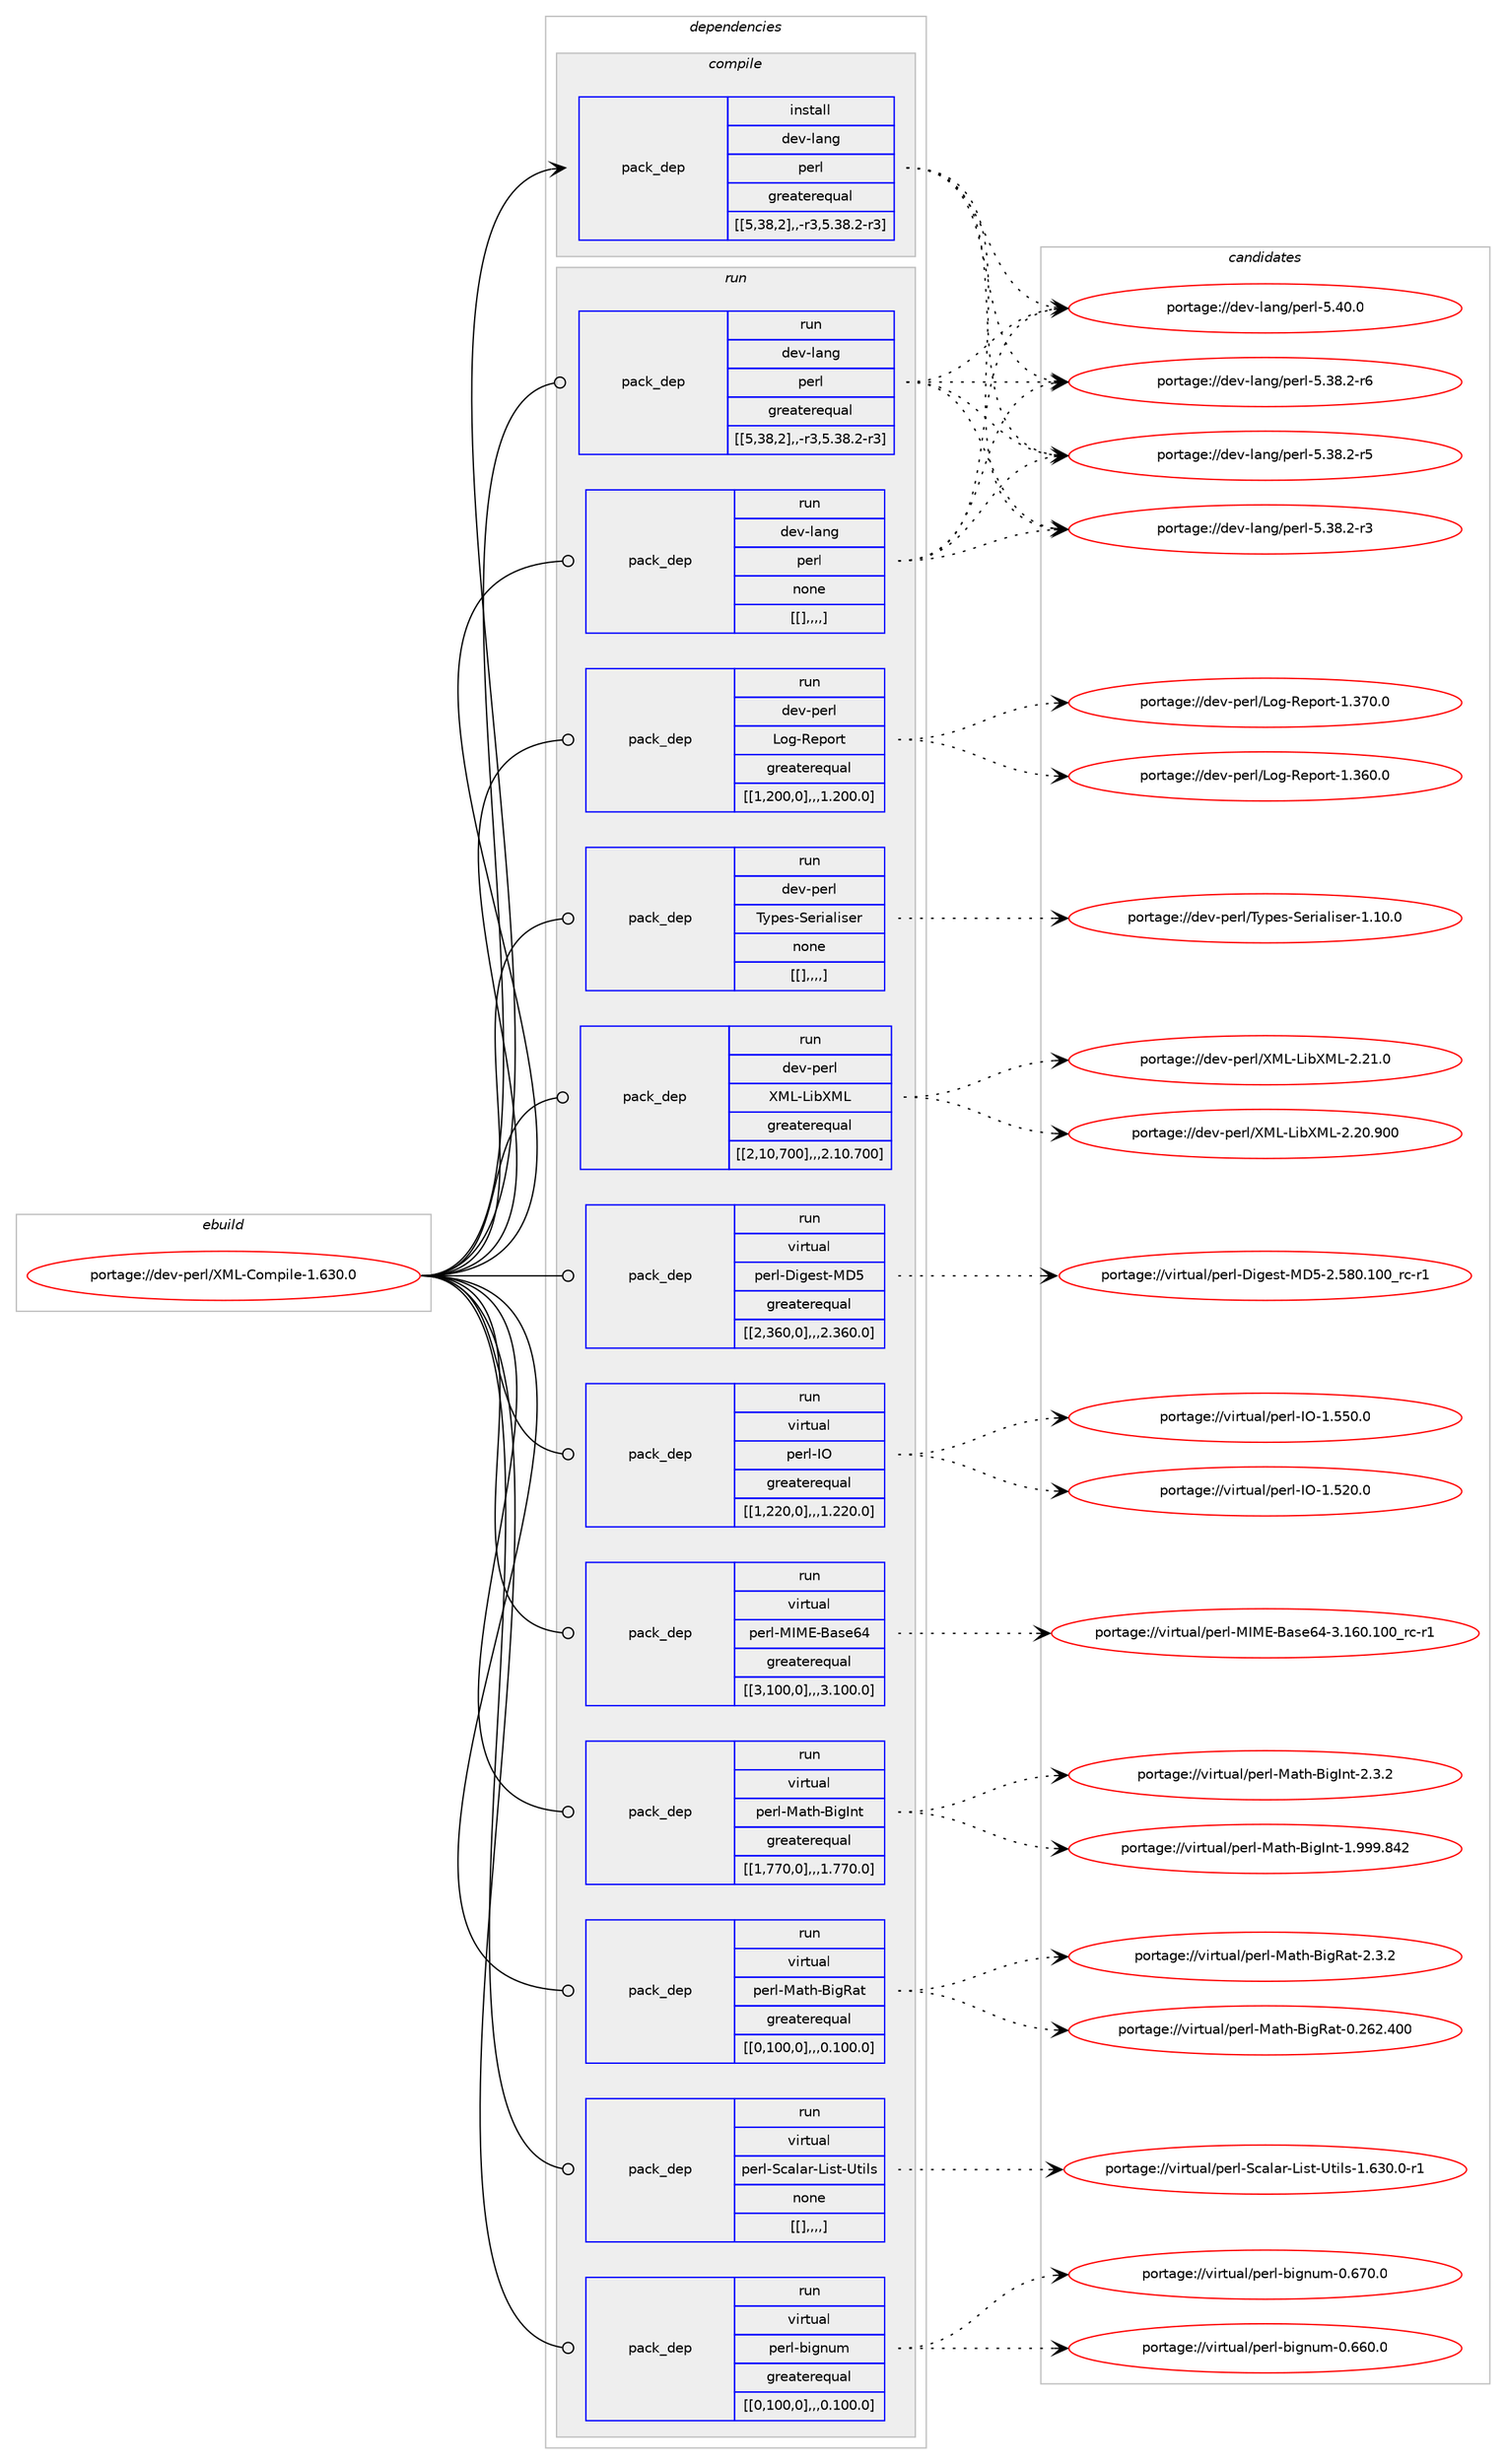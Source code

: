 digraph prolog {

# *************
# Graph options
# *************

newrank=true;
concentrate=true;
compound=true;
graph [rankdir=LR,fontname=Helvetica,fontsize=10,ranksep=1.5];#, ranksep=2.5, nodesep=0.2];
edge  [arrowhead=vee];
node  [fontname=Helvetica,fontsize=10];

# **********
# The ebuild
# **********

subgraph cluster_leftcol {
color=gray;
label=<<i>ebuild</i>>;
id [label="portage://dev-perl/XML-Compile-1.630.0", color=red, width=4, href="../dev-perl/XML-Compile-1.630.0.svg"];
}

# ****************
# The dependencies
# ****************

subgraph cluster_midcol {
color=gray;
label=<<i>dependencies</i>>;
subgraph cluster_compile {
fillcolor="#eeeeee";
style=filled;
label=<<i>compile</i>>;
subgraph pack107910 {
dependency139723 [label=<<TABLE BORDER="0" CELLBORDER="1" CELLSPACING="0" CELLPADDING="4" WIDTH="220"><TR><TD ROWSPAN="6" CELLPADDING="30">pack_dep</TD></TR><TR><TD WIDTH="110">install</TD></TR><TR><TD>dev-lang</TD></TR><TR><TD>perl</TD></TR><TR><TD>greaterequal</TD></TR><TR><TD>[[5,38,2],,-r3,5.38.2-r3]</TD></TR></TABLE>>, shape=none, color=blue];
}
id:e -> dependency139723:w [weight=20,style="solid",arrowhead="vee"];
}
subgraph cluster_compileandrun {
fillcolor="#eeeeee";
style=filled;
label=<<i>compile and run</i>>;
}
subgraph cluster_run {
fillcolor="#eeeeee";
style=filled;
label=<<i>run</i>>;
subgraph pack107911 {
dependency139724 [label=<<TABLE BORDER="0" CELLBORDER="1" CELLSPACING="0" CELLPADDING="4" WIDTH="220"><TR><TD ROWSPAN="6" CELLPADDING="30">pack_dep</TD></TR><TR><TD WIDTH="110">run</TD></TR><TR><TD>dev-lang</TD></TR><TR><TD>perl</TD></TR><TR><TD>greaterequal</TD></TR><TR><TD>[[5,38,2],,-r3,5.38.2-r3]</TD></TR></TABLE>>, shape=none, color=blue];
}
id:e -> dependency139724:w [weight=20,style="solid",arrowhead="odot"];
subgraph pack107912 {
dependency139725 [label=<<TABLE BORDER="0" CELLBORDER="1" CELLSPACING="0" CELLPADDING="4" WIDTH="220"><TR><TD ROWSPAN="6" CELLPADDING="30">pack_dep</TD></TR><TR><TD WIDTH="110">run</TD></TR><TR><TD>dev-lang</TD></TR><TR><TD>perl</TD></TR><TR><TD>none</TD></TR><TR><TD>[[],,,,]</TD></TR></TABLE>>, shape=none, color=blue];
}
id:e -> dependency139725:w [weight=20,style="solid",arrowhead="odot"];
subgraph pack107913 {
dependency139726 [label=<<TABLE BORDER="0" CELLBORDER="1" CELLSPACING="0" CELLPADDING="4" WIDTH="220"><TR><TD ROWSPAN="6" CELLPADDING="30">pack_dep</TD></TR><TR><TD WIDTH="110">run</TD></TR><TR><TD>dev-perl</TD></TR><TR><TD>Log-Report</TD></TR><TR><TD>greaterequal</TD></TR><TR><TD>[[1,200,0],,,1.200.0]</TD></TR></TABLE>>, shape=none, color=blue];
}
id:e -> dependency139726:w [weight=20,style="solid",arrowhead="odot"];
subgraph pack107914 {
dependency139727 [label=<<TABLE BORDER="0" CELLBORDER="1" CELLSPACING="0" CELLPADDING="4" WIDTH="220"><TR><TD ROWSPAN="6" CELLPADDING="30">pack_dep</TD></TR><TR><TD WIDTH="110">run</TD></TR><TR><TD>dev-perl</TD></TR><TR><TD>Types-Serialiser</TD></TR><TR><TD>none</TD></TR><TR><TD>[[],,,,]</TD></TR></TABLE>>, shape=none, color=blue];
}
id:e -> dependency139727:w [weight=20,style="solid",arrowhead="odot"];
subgraph pack107915 {
dependency139728 [label=<<TABLE BORDER="0" CELLBORDER="1" CELLSPACING="0" CELLPADDING="4" WIDTH="220"><TR><TD ROWSPAN="6" CELLPADDING="30">pack_dep</TD></TR><TR><TD WIDTH="110">run</TD></TR><TR><TD>dev-perl</TD></TR><TR><TD>XML-LibXML</TD></TR><TR><TD>greaterequal</TD></TR><TR><TD>[[2,10,700],,,2.10.700]</TD></TR></TABLE>>, shape=none, color=blue];
}
id:e -> dependency139728:w [weight=20,style="solid",arrowhead="odot"];
subgraph pack107916 {
dependency139729 [label=<<TABLE BORDER="0" CELLBORDER="1" CELLSPACING="0" CELLPADDING="4" WIDTH="220"><TR><TD ROWSPAN="6" CELLPADDING="30">pack_dep</TD></TR><TR><TD WIDTH="110">run</TD></TR><TR><TD>virtual</TD></TR><TR><TD>perl-Digest-MD5</TD></TR><TR><TD>greaterequal</TD></TR><TR><TD>[[2,360,0],,,2.360.0]</TD></TR></TABLE>>, shape=none, color=blue];
}
id:e -> dependency139729:w [weight=20,style="solid",arrowhead="odot"];
subgraph pack107917 {
dependency139730 [label=<<TABLE BORDER="0" CELLBORDER="1" CELLSPACING="0" CELLPADDING="4" WIDTH="220"><TR><TD ROWSPAN="6" CELLPADDING="30">pack_dep</TD></TR><TR><TD WIDTH="110">run</TD></TR><TR><TD>virtual</TD></TR><TR><TD>perl-IO</TD></TR><TR><TD>greaterequal</TD></TR><TR><TD>[[1,220,0],,,1.220.0]</TD></TR></TABLE>>, shape=none, color=blue];
}
id:e -> dependency139730:w [weight=20,style="solid",arrowhead="odot"];
subgraph pack107918 {
dependency139731 [label=<<TABLE BORDER="0" CELLBORDER="1" CELLSPACING="0" CELLPADDING="4" WIDTH="220"><TR><TD ROWSPAN="6" CELLPADDING="30">pack_dep</TD></TR><TR><TD WIDTH="110">run</TD></TR><TR><TD>virtual</TD></TR><TR><TD>perl-MIME-Base64</TD></TR><TR><TD>greaterequal</TD></TR><TR><TD>[[3,100,0],,,3.100.0]</TD></TR></TABLE>>, shape=none, color=blue];
}
id:e -> dependency139731:w [weight=20,style="solid",arrowhead="odot"];
subgraph pack107919 {
dependency139732 [label=<<TABLE BORDER="0" CELLBORDER="1" CELLSPACING="0" CELLPADDING="4" WIDTH="220"><TR><TD ROWSPAN="6" CELLPADDING="30">pack_dep</TD></TR><TR><TD WIDTH="110">run</TD></TR><TR><TD>virtual</TD></TR><TR><TD>perl-Math-BigInt</TD></TR><TR><TD>greaterequal</TD></TR><TR><TD>[[1,770,0],,,1.770.0]</TD></TR></TABLE>>, shape=none, color=blue];
}
id:e -> dependency139732:w [weight=20,style="solid",arrowhead="odot"];
subgraph pack107920 {
dependency139733 [label=<<TABLE BORDER="0" CELLBORDER="1" CELLSPACING="0" CELLPADDING="4" WIDTH="220"><TR><TD ROWSPAN="6" CELLPADDING="30">pack_dep</TD></TR><TR><TD WIDTH="110">run</TD></TR><TR><TD>virtual</TD></TR><TR><TD>perl-Math-BigRat</TD></TR><TR><TD>greaterequal</TD></TR><TR><TD>[[0,100,0],,,0.100.0]</TD></TR></TABLE>>, shape=none, color=blue];
}
id:e -> dependency139733:w [weight=20,style="solid",arrowhead="odot"];
subgraph pack107921 {
dependency139734 [label=<<TABLE BORDER="0" CELLBORDER="1" CELLSPACING="0" CELLPADDING="4" WIDTH="220"><TR><TD ROWSPAN="6" CELLPADDING="30">pack_dep</TD></TR><TR><TD WIDTH="110">run</TD></TR><TR><TD>virtual</TD></TR><TR><TD>perl-Scalar-List-Utils</TD></TR><TR><TD>none</TD></TR><TR><TD>[[],,,,]</TD></TR></TABLE>>, shape=none, color=blue];
}
id:e -> dependency139734:w [weight=20,style="solid",arrowhead="odot"];
subgraph pack107922 {
dependency139735 [label=<<TABLE BORDER="0" CELLBORDER="1" CELLSPACING="0" CELLPADDING="4" WIDTH="220"><TR><TD ROWSPAN="6" CELLPADDING="30">pack_dep</TD></TR><TR><TD WIDTH="110">run</TD></TR><TR><TD>virtual</TD></TR><TR><TD>perl-bignum</TD></TR><TR><TD>greaterequal</TD></TR><TR><TD>[[0,100,0],,,0.100.0]</TD></TR></TABLE>>, shape=none, color=blue];
}
id:e -> dependency139735:w [weight=20,style="solid",arrowhead="odot"];
}
}

# **************
# The candidates
# **************

subgraph cluster_choices {
rank=same;
color=gray;
label=<<i>candidates</i>>;

subgraph choice107910 {
color=black;
nodesep=1;
choice10010111845108971101034711210111410845534652484648 [label="portage://dev-lang/perl-5.40.0", color=red, width=4,href="../dev-lang/perl-5.40.0.svg"];
choice100101118451089711010347112101114108455346515646504511454 [label="portage://dev-lang/perl-5.38.2-r6", color=red, width=4,href="../dev-lang/perl-5.38.2-r6.svg"];
choice100101118451089711010347112101114108455346515646504511453 [label="portage://dev-lang/perl-5.38.2-r5", color=red, width=4,href="../dev-lang/perl-5.38.2-r5.svg"];
choice100101118451089711010347112101114108455346515646504511451 [label="portage://dev-lang/perl-5.38.2-r3", color=red, width=4,href="../dev-lang/perl-5.38.2-r3.svg"];
dependency139723:e -> choice10010111845108971101034711210111410845534652484648:w [style=dotted,weight="100"];
dependency139723:e -> choice100101118451089711010347112101114108455346515646504511454:w [style=dotted,weight="100"];
dependency139723:e -> choice100101118451089711010347112101114108455346515646504511453:w [style=dotted,weight="100"];
dependency139723:e -> choice100101118451089711010347112101114108455346515646504511451:w [style=dotted,weight="100"];
}
subgraph choice107911 {
color=black;
nodesep=1;
choice10010111845108971101034711210111410845534652484648 [label="portage://dev-lang/perl-5.40.0", color=red, width=4,href="../dev-lang/perl-5.40.0.svg"];
choice100101118451089711010347112101114108455346515646504511454 [label="portage://dev-lang/perl-5.38.2-r6", color=red, width=4,href="../dev-lang/perl-5.38.2-r6.svg"];
choice100101118451089711010347112101114108455346515646504511453 [label="portage://dev-lang/perl-5.38.2-r5", color=red, width=4,href="../dev-lang/perl-5.38.2-r5.svg"];
choice100101118451089711010347112101114108455346515646504511451 [label="portage://dev-lang/perl-5.38.2-r3", color=red, width=4,href="../dev-lang/perl-5.38.2-r3.svg"];
dependency139724:e -> choice10010111845108971101034711210111410845534652484648:w [style=dotted,weight="100"];
dependency139724:e -> choice100101118451089711010347112101114108455346515646504511454:w [style=dotted,weight="100"];
dependency139724:e -> choice100101118451089711010347112101114108455346515646504511453:w [style=dotted,weight="100"];
dependency139724:e -> choice100101118451089711010347112101114108455346515646504511451:w [style=dotted,weight="100"];
}
subgraph choice107912 {
color=black;
nodesep=1;
choice10010111845108971101034711210111410845534652484648 [label="portage://dev-lang/perl-5.40.0", color=red, width=4,href="../dev-lang/perl-5.40.0.svg"];
choice100101118451089711010347112101114108455346515646504511454 [label="portage://dev-lang/perl-5.38.2-r6", color=red, width=4,href="../dev-lang/perl-5.38.2-r6.svg"];
choice100101118451089711010347112101114108455346515646504511453 [label="portage://dev-lang/perl-5.38.2-r5", color=red, width=4,href="../dev-lang/perl-5.38.2-r5.svg"];
choice100101118451089711010347112101114108455346515646504511451 [label="portage://dev-lang/perl-5.38.2-r3", color=red, width=4,href="../dev-lang/perl-5.38.2-r3.svg"];
dependency139725:e -> choice10010111845108971101034711210111410845534652484648:w [style=dotted,weight="100"];
dependency139725:e -> choice100101118451089711010347112101114108455346515646504511454:w [style=dotted,weight="100"];
dependency139725:e -> choice100101118451089711010347112101114108455346515646504511453:w [style=dotted,weight="100"];
dependency139725:e -> choice100101118451089711010347112101114108455346515646504511451:w [style=dotted,weight="100"];
}
subgraph choice107913 {
color=black;
nodesep=1;
choice10010111845112101114108477611110345821011121111141164549465155484648 [label="portage://dev-perl/Log-Report-1.370.0", color=red, width=4,href="../dev-perl/Log-Report-1.370.0.svg"];
choice10010111845112101114108477611110345821011121111141164549465154484648 [label="portage://dev-perl/Log-Report-1.360.0", color=red, width=4,href="../dev-perl/Log-Report-1.360.0.svg"];
dependency139726:e -> choice10010111845112101114108477611110345821011121111141164549465155484648:w [style=dotted,weight="100"];
dependency139726:e -> choice10010111845112101114108477611110345821011121111141164549465154484648:w [style=dotted,weight="100"];
}
subgraph choice107914 {
color=black;
nodesep=1;
choice10010111845112101114108478412111210111545831011141059710810511510111445494649484648 [label="portage://dev-perl/Types-Serialiser-1.10.0", color=red, width=4,href="../dev-perl/Types-Serialiser-1.10.0.svg"];
dependency139727:e -> choice10010111845112101114108478412111210111545831011141059710810511510111445494649484648:w [style=dotted,weight="100"];
}
subgraph choice107915 {
color=black;
nodesep=1;
choice100101118451121011141084788777645761059888777645504650494648 [label="portage://dev-perl/XML-LibXML-2.21.0", color=red, width=4,href="../dev-perl/XML-LibXML-2.21.0.svg"];
choice1001011184511210111410847887776457610598887776455046504846574848 [label="portage://dev-perl/XML-LibXML-2.20.900", color=red, width=4,href="../dev-perl/XML-LibXML-2.20.900.svg"];
dependency139728:e -> choice100101118451121011141084788777645761059888777645504650494648:w [style=dotted,weight="100"];
dependency139728:e -> choice1001011184511210111410847887776457610598887776455046504846574848:w [style=dotted,weight="100"];
}
subgraph choice107916 {
color=black;
nodesep=1;
choice11810511411611797108471121011141084568105103101115116457768534550465356484649484895114994511449 [label="portage://virtual/perl-Digest-MD5-2.580.100_rc-r1", color=red, width=4,href="../virtual/perl-Digest-MD5-2.580.100_rc-r1.svg"];
dependency139729:e -> choice11810511411611797108471121011141084568105103101115116457768534550465356484649484895114994511449:w [style=dotted,weight="100"];
}
subgraph choice107917 {
color=black;
nodesep=1;
choice11810511411611797108471121011141084573794549465353484648 [label="portage://virtual/perl-IO-1.550.0", color=red, width=4,href="../virtual/perl-IO-1.550.0.svg"];
choice11810511411611797108471121011141084573794549465350484648 [label="portage://virtual/perl-IO-1.520.0", color=red, width=4,href="../virtual/perl-IO-1.520.0.svg"];
dependency139730:e -> choice11810511411611797108471121011141084573794549465353484648:w [style=dotted,weight="100"];
dependency139730:e -> choice11810511411611797108471121011141084573794549465350484648:w [style=dotted,weight="100"];
}
subgraph choice107918 {
color=black;
nodesep=1;
choice1181051141161179710847112101114108457773776945669711510154524551464954484649484895114994511449 [label="portage://virtual/perl-MIME-Base64-3.160.100_rc-r1", color=red, width=4,href="../virtual/perl-MIME-Base64-3.160.100_rc-r1.svg"];
dependency139731:e -> choice1181051141161179710847112101114108457773776945669711510154524551464954484649484895114994511449:w [style=dotted,weight="100"];
}
subgraph choice107919 {
color=black;
nodesep=1;
choice1181051141161179710847112101114108457797116104456610510373110116455046514650 [label="portage://virtual/perl-Math-BigInt-2.3.2", color=red, width=4,href="../virtual/perl-Math-BigInt-2.3.2.svg"];
choice118105114116117971084711210111410845779711610445661051037311011645494657575746565250 [label="portage://virtual/perl-Math-BigInt-1.999.842", color=red, width=4,href="../virtual/perl-Math-BigInt-1.999.842.svg"];
dependency139732:e -> choice1181051141161179710847112101114108457797116104456610510373110116455046514650:w [style=dotted,weight="100"];
dependency139732:e -> choice118105114116117971084711210111410845779711610445661051037311011645494657575746565250:w [style=dotted,weight="100"];
}
subgraph choice107920 {
color=black;
nodesep=1;
choice118105114116117971084711210111410845779711610445661051038297116455046514650 [label="portage://virtual/perl-Math-BigRat-2.3.2", color=red, width=4,href="../virtual/perl-Math-BigRat-2.3.2.svg"];
choice11810511411611797108471121011141084577971161044566105103829711645484650545046524848 [label="portage://virtual/perl-Math-BigRat-0.262.400", color=red, width=4,href="../virtual/perl-Math-BigRat-0.262.400.svg"];
dependency139733:e -> choice118105114116117971084711210111410845779711610445661051038297116455046514650:w [style=dotted,weight="100"];
dependency139733:e -> choice11810511411611797108471121011141084577971161044566105103829711645484650545046524848:w [style=dotted,weight="100"];
}
subgraph choice107921 {
color=black;
nodesep=1;
choice118105114116117971084711210111410845839997108971144576105115116458511610510811545494654514846484511449 [label="portage://virtual/perl-Scalar-List-Utils-1.630.0-r1", color=red, width=4,href="../virtual/perl-Scalar-List-Utils-1.630.0-r1.svg"];
dependency139734:e -> choice118105114116117971084711210111410845839997108971144576105115116458511610510811545494654514846484511449:w [style=dotted,weight="100"];
}
subgraph choice107922 {
color=black;
nodesep=1;
choice118105114116117971084711210111410845981051031101171094548465455484648 [label="portage://virtual/perl-bignum-0.670.0", color=red, width=4,href="../virtual/perl-bignum-0.670.0.svg"];
choice118105114116117971084711210111410845981051031101171094548465454484648 [label="portage://virtual/perl-bignum-0.660.0", color=red, width=4,href="../virtual/perl-bignum-0.660.0.svg"];
dependency139735:e -> choice118105114116117971084711210111410845981051031101171094548465455484648:w [style=dotted,weight="100"];
dependency139735:e -> choice118105114116117971084711210111410845981051031101171094548465454484648:w [style=dotted,weight="100"];
}
}

}
